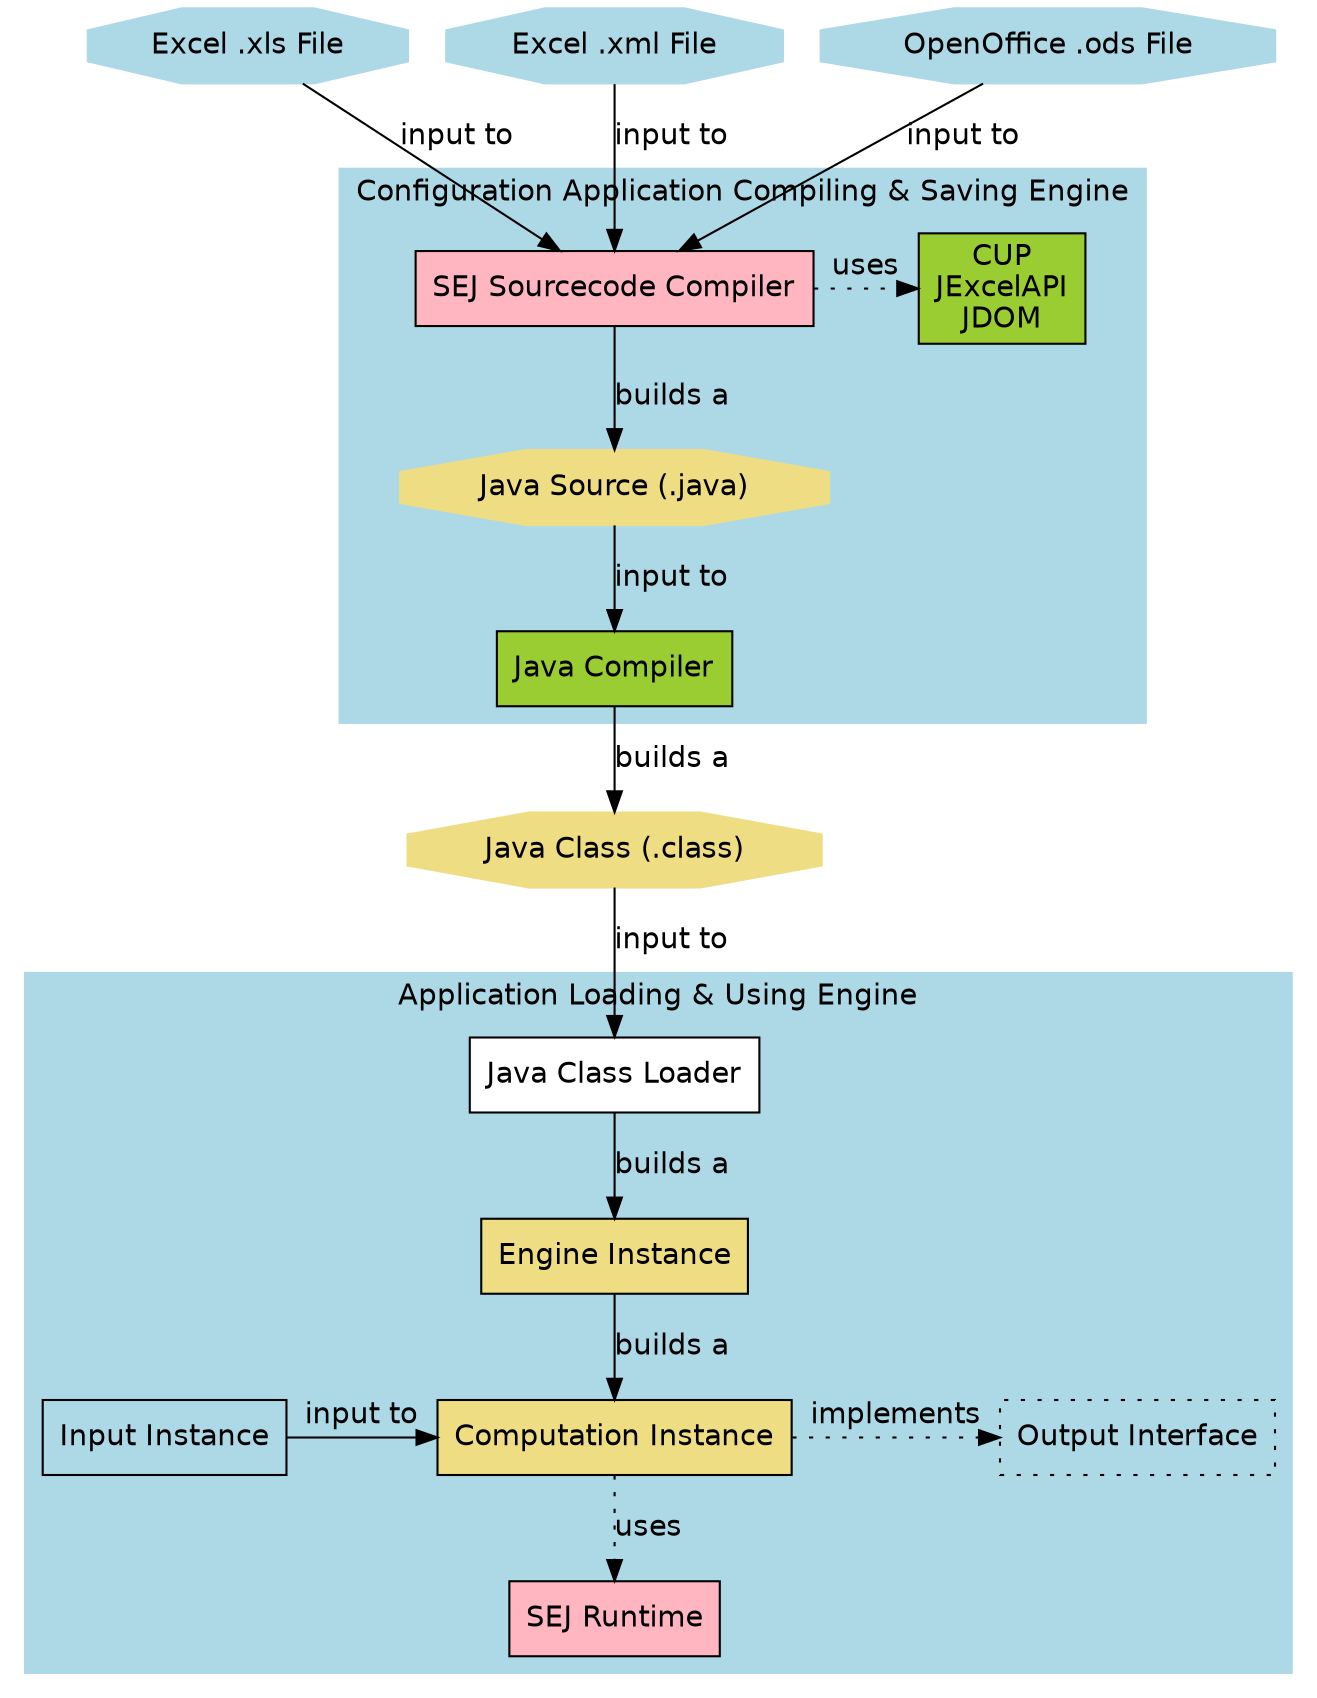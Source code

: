 digraph "SEJ Component Overview" {
	fontname = "Helvetica";

	node [ shape = box, fontname = "Helvetica" ];
	edge [ fontname = "Helvetica" ];
	
	subgraph input {
					node [style = filled, color = lightblue ];
		xls			[ label = "Excel .xls File", shape=octagon ];
		xml			[ label = "Excel .xml File", shape=octagon ];
		ods			[ label = "OpenOffice .ods File", shape=octagon ];
	}
	
	subgraph cluster_config {
					label = "Configuration Application Compiling & Saving Engine";
					style = filled;
					color = lightblue;
					
		{ 			node [ style = filled, fillcolor = lightpink ];
		comp 		[ label = "SEJ Sourcecode Compiler" ];
		}
		{ 			node [ style = filled, fillcolor = yellowgreen ];
		ext			[ label = "CUP\nJExcelAPI\nJDOM" ];
		javac		[ label = "Java Compiler" ];
		}
		{ 			node [ style = filled, color=lightgoldenrod, shape=octagon ];
		srceng		[ label = "Java Source (.java)" ];
		}
		
		{ rank = same; comp; ext; }
	}
					

	subgraph ser {
					node [style = filled, color = lightblue ];

		{ 			node [ style = filled, color=lightgoldenrod, shape=octagon ];
		srceng		[ label = "Java Source (.java)" ];
		clseng		[ label = "Java Class (.class)" ];
		}
		{ 			node [ style = filled, fillcolor = yellowgreen ];
		javac		[ label = "Java Compiler" ];
		}
		
	}

	subgraph cluster_runtime {
					label = "Application Loading & Using Engine";
					style = filled;
					color = lightblue;
					
		{ 			node [ style = filled, fillcolor = lightpink ];
		run			[ label = "SEJ Runtime" ];
		}
		{ 			node [ style = filled, fillcolor = lightgoldenrod ];
		bceng		[ label = "Engine Instance" ];
		calc		[ label = "Computation Instance" ];
		}

		inp			[ label = "Input Instance" ];
		outp		[ label = "Output Interface", style = dotted ];
		
		{ 			node [ style = filled, fillcolor = white ];
		java		[ label = "Java Class Loader" ];
		}

		{ rank = same; calc; inp; outp; }
	}

	{ 				edge [ label = "input to" ];
	xls -> comp;
	xml -> comp;
	ods -> comp;
	srceng -> javac;
	clseng -> java;
	inp -> calc;
	}
	
	{ 				edge [ label = "builds a" ];
	comp -> srceng;
	javac -> clseng;
	java -> bceng -> calc;
	}

	{ 				edge [ label = "implements", style=dotted ];
	calc -> outp;
	}
	
	{ 				edge [ style = dotted, label = "uses" ];
	comp -> ext;
	calc -> run;
	}

}